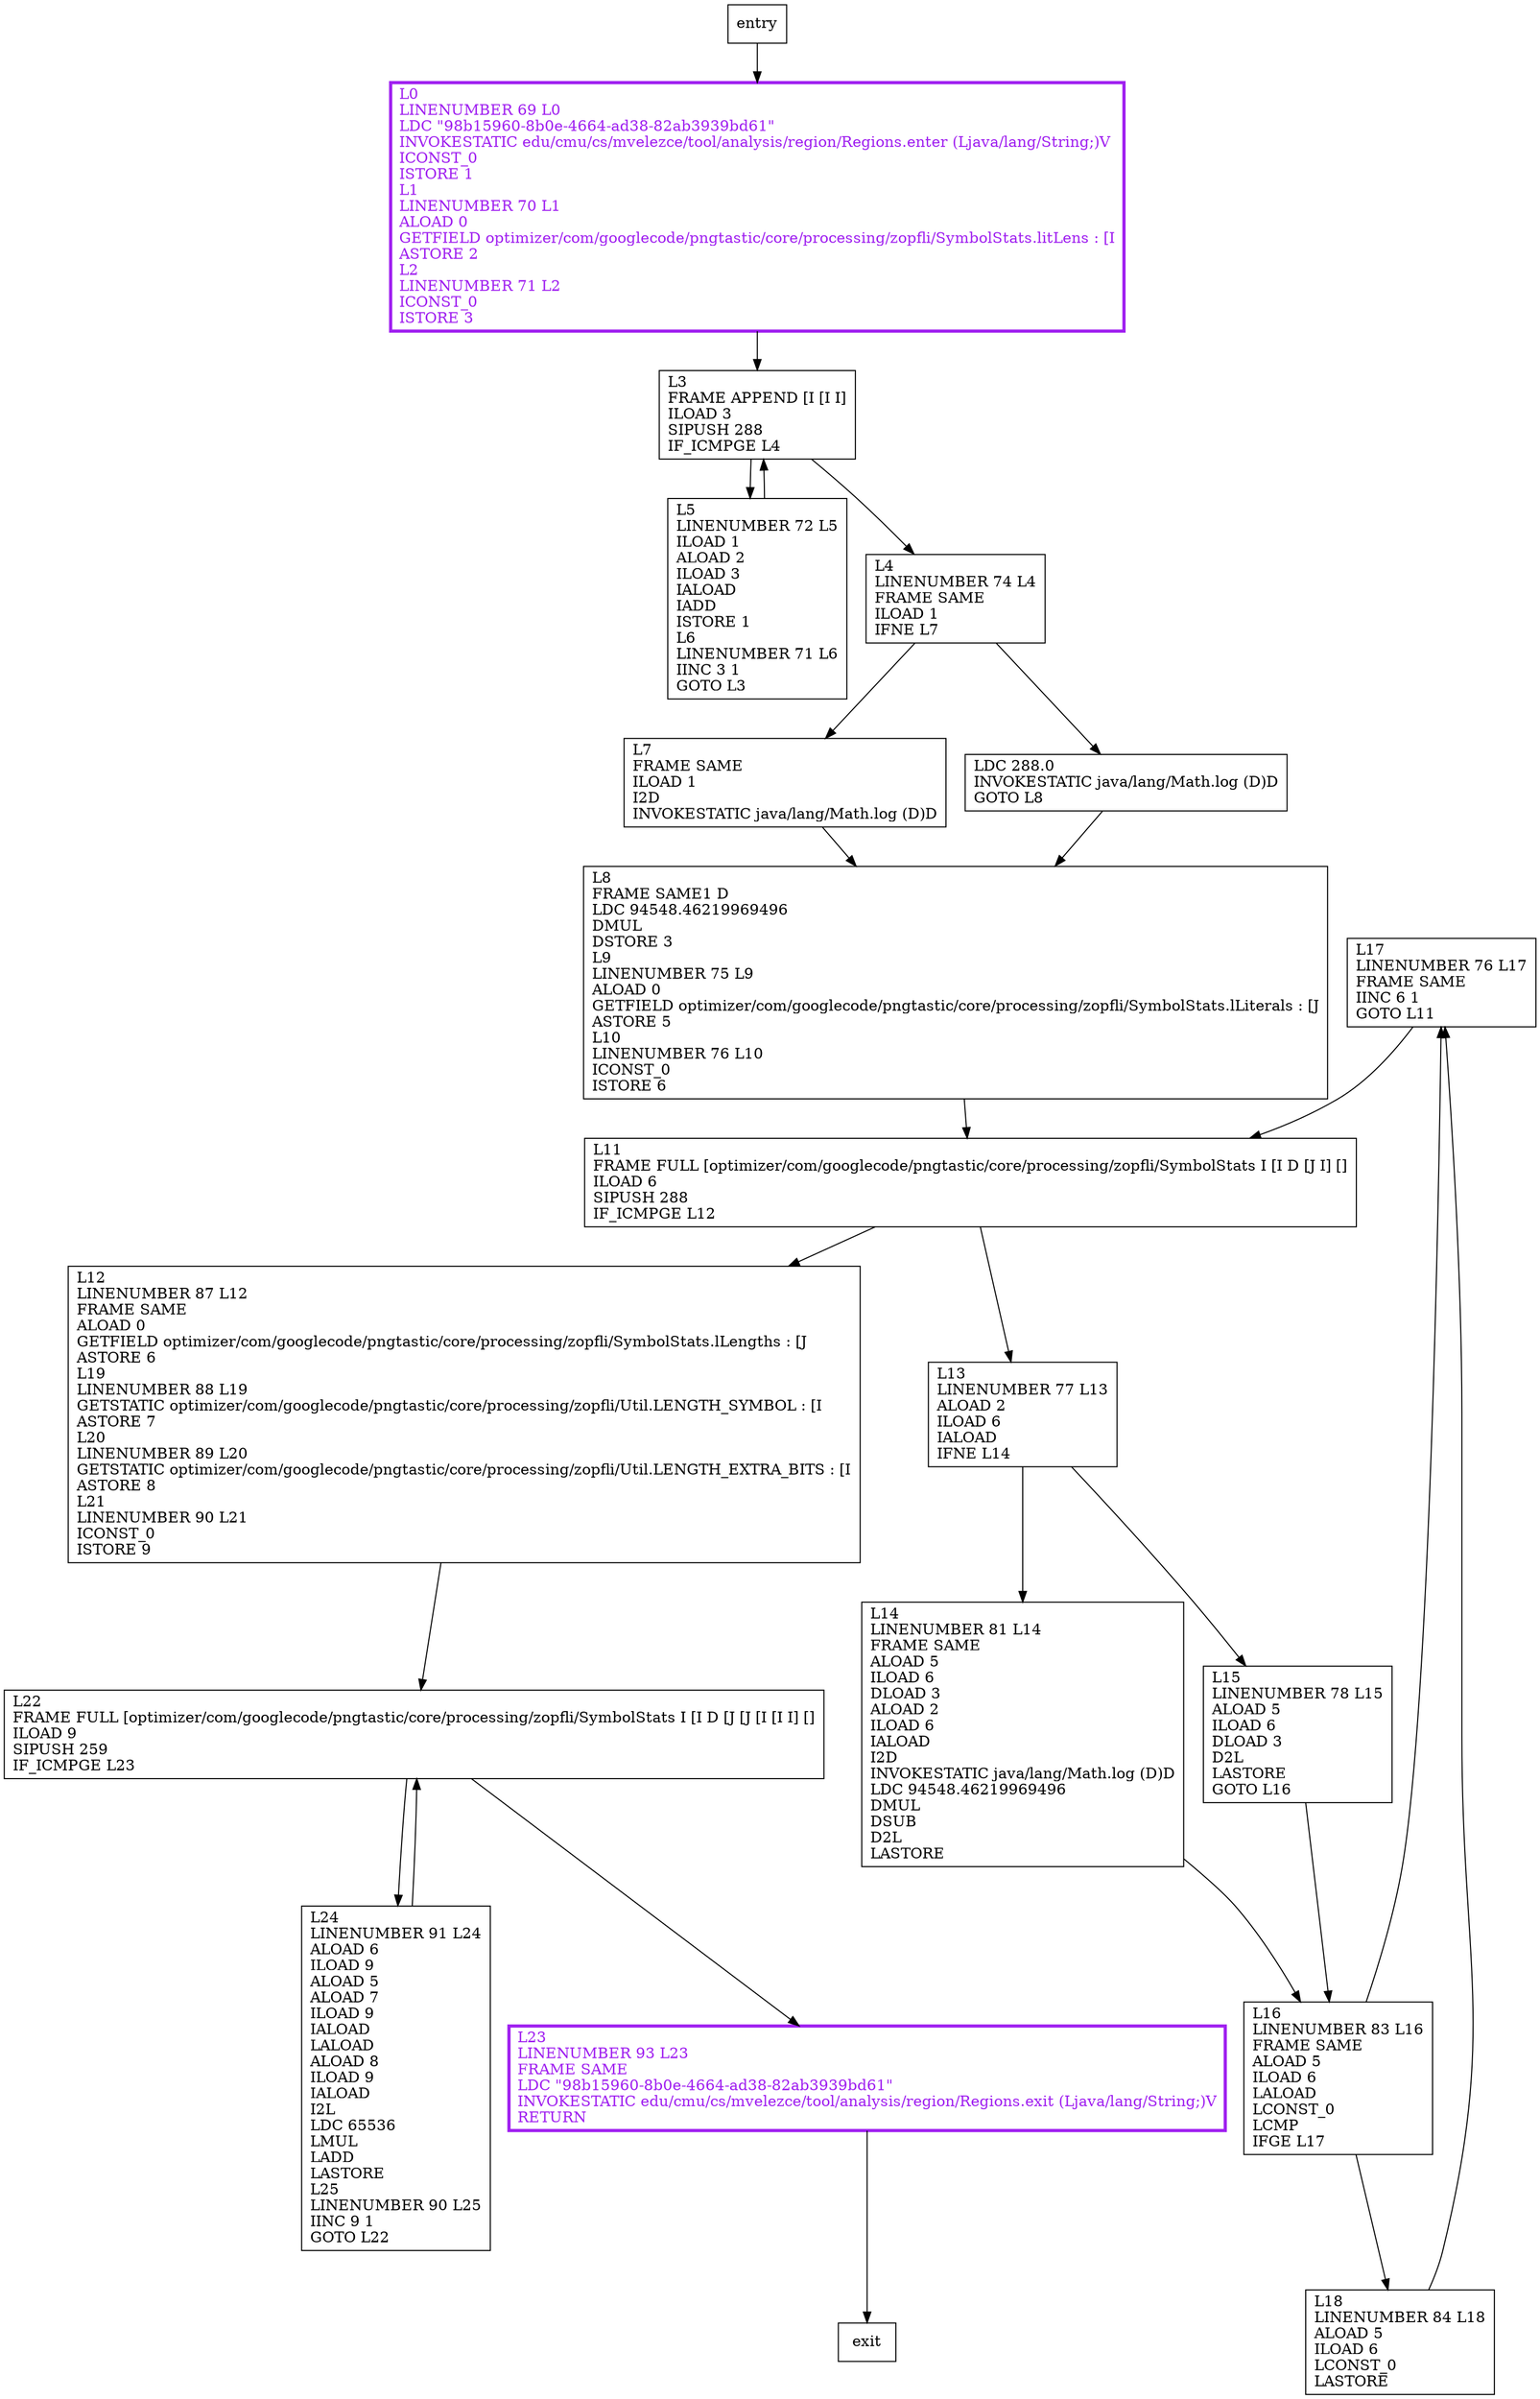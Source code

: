 digraph calculateLens {
node [shape=record];
342781847 [label="L17\lLINENUMBER 76 L17\lFRAME SAME\lIINC 6 1\lGOTO L11\l"];
1607842628 [label="L22\lFRAME FULL [optimizer/com/googlecode/pngtastic/core/processing/zopfli/SymbolStats I [I D [J [J [I [I I] []\lILOAD 9\lSIPUSH 259\lIF_ICMPGE L23\l"];
1873760415 [label="L3\lFRAME APPEND [I [I I]\lILOAD 3\lSIPUSH 288\lIF_ICMPGE L4\l"];
1019673040 [label="L8\lFRAME SAME1 D\lLDC 94548.46219969496\lDMUL\lDSTORE 3\lL9\lLINENUMBER 75 L9\lALOAD 0\lGETFIELD optimizer/com/googlecode/pngtastic/core/processing/zopfli/SymbolStats.lLiterals : [J\lASTORE 5\lL10\lLINENUMBER 76 L10\lICONST_0\lISTORE 6\l"];
898846806 [label="L24\lLINENUMBER 91 L24\lALOAD 6\lILOAD 9\lALOAD 5\lALOAD 7\lILOAD 9\lIALOAD\lLALOAD\lALOAD 8\lILOAD 9\lIALOAD\lI2L\lLDC 65536\lLMUL\lLADD\lLASTORE\lL25\lLINENUMBER 90 L25\lIINC 9 1\lGOTO L22\l"];
1219237551 [label="L5\lLINENUMBER 72 L5\lILOAD 1\lALOAD 2\lILOAD 3\lIALOAD\lIADD\lISTORE 1\lL6\lLINENUMBER 71 L6\lIINC 3 1\lGOTO L3\l"];
18662145 [label="L7\lFRAME SAME\lILOAD 1\lI2D\lINVOKESTATIC java/lang/Math.log (D)D\l"];
1721813426 [label="L14\lLINENUMBER 81 L14\lFRAME SAME\lALOAD 5\lILOAD 6\lDLOAD 3\lALOAD 2\lILOAD 6\lIALOAD\lI2D\lINVOKESTATIC java/lang/Math.log (D)D\lLDC 94548.46219969496\lDMUL\lDSUB\lD2L\lLASTORE\l"];
131739521 [label="L16\lLINENUMBER 83 L16\lFRAME SAME\lALOAD 5\lILOAD 6\lLALOAD\lLCONST_0\lLCMP\lIFGE L17\l"];
695758207 [label="L12\lLINENUMBER 87 L12\lFRAME SAME\lALOAD 0\lGETFIELD optimizer/com/googlecode/pngtastic/core/processing/zopfli/SymbolStats.lLengths : [J\lASTORE 6\lL19\lLINENUMBER 88 L19\lGETSTATIC optimizer/com/googlecode/pngtastic/core/processing/zopfli/Util.LENGTH_SYMBOL : [I\lASTORE 7\lL20\lLINENUMBER 89 L20\lGETSTATIC optimizer/com/googlecode/pngtastic/core/processing/zopfli/Util.LENGTH_EXTRA_BITS : [I\lASTORE 8\lL21\lLINENUMBER 90 L21\lICONST_0\lISTORE 9\l"];
68558446 [label="L11\lFRAME FULL [optimizer/com/googlecode/pngtastic/core/processing/zopfli/SymbolStats I [I D [J I] []\lILOAD 6\lSIPUSH 288\lIF_ICMPGE L12\l"];
343379103 [label="LDC 288.0\lINVOKESTATIC java/lang/Math.log (D)D\lGOTO L8\l"];
1390841674 [label="L23\lLINENUMBER 93 L23\lFRAME SAME\lLDC \"98b15960-8b0e-4664-ad38-82ab3939bd61\"\lINVOKESTATIC edu/cmu/cs/mvelezce/tool/analysis/region/Regions.exit (Ljava/lang/String;)V\lRETURN\l"];
1831052495 [label="L15\lLINENUMBER 78 L15\lALOAD 5\lILOAD 6\lDLOAD 3\lD2L\lLASTORE\lGOTO L16\l"];
1310435226 [label="L13\lLINENUMBER 77 L13\lALOAD 2\lILOAD 6\lIALOAD\lIFNE L14\l"];
1246008120 [label="L0\lLINENUMBER 69 L0\lLDC \"98b15960-8b0e-4664-ad38-82ab3939bd61\"\lINVOKESTATIC edu/cmu/cs/mvelezce/tool/analysis/region/Regions.enter (Ljava/lang/String;)V\lICONST_0\lISTORE 1\lL1\lLINENUMBER 70 L1\lALOAD 0\lGETFIELD optimizer/com/googlecode/pngtastic/core/processing/zopfli/SymbolStats.litLens : [I\lASTORE 2\lL2\lLINENUMBER 71 L2\lICONST_0\lISTORE 3\l"];
670449948 [label="L4\lLINENUMBER 74 L4\lFRAME SAME\lILOAD 1\lIFNE L7\l"];
1952700913 [label="L18\lLINENUMBER 84 L18\lALOAD 5\lILOAD 6\lLCONST_0\lLASTORE\l"];
entry;
exit;
342781847 -> 68558446;
1607842628 -> 1390841674;
1607842628 -> 898846806;
1873760415 -> 1219237551;
1873760415 -> 670449948;
1019673040 -> 68558446;
898846806 -> 1607842628;
1219237551 -> 1873760415;
18662145 -> 1019673040;
1721813426 -> 131739521;
131739521 -> 342781847;
131739521 -> 1952700913;
695758207 -> 1607842628;
entry -> 1246008120;
68558446 -> 1310435226;
68558446 -> 695758207;
343379103 -> 1019673040;
1390841674 -> exit;
1831052495 -> 131739521;
1310435226 -> 1831052495;
1310435226 -> 1721813426;
1246008120 -> 1873760415;
670449948 -> 343379103;
670449948 -> 18662145;
1952700913 -> 342781847;
1390841674[fontcolor="purple", penwidth=3, color="purple"];
1246008120[fontcolor="purple", penwidth=3, color="purple"];
}
